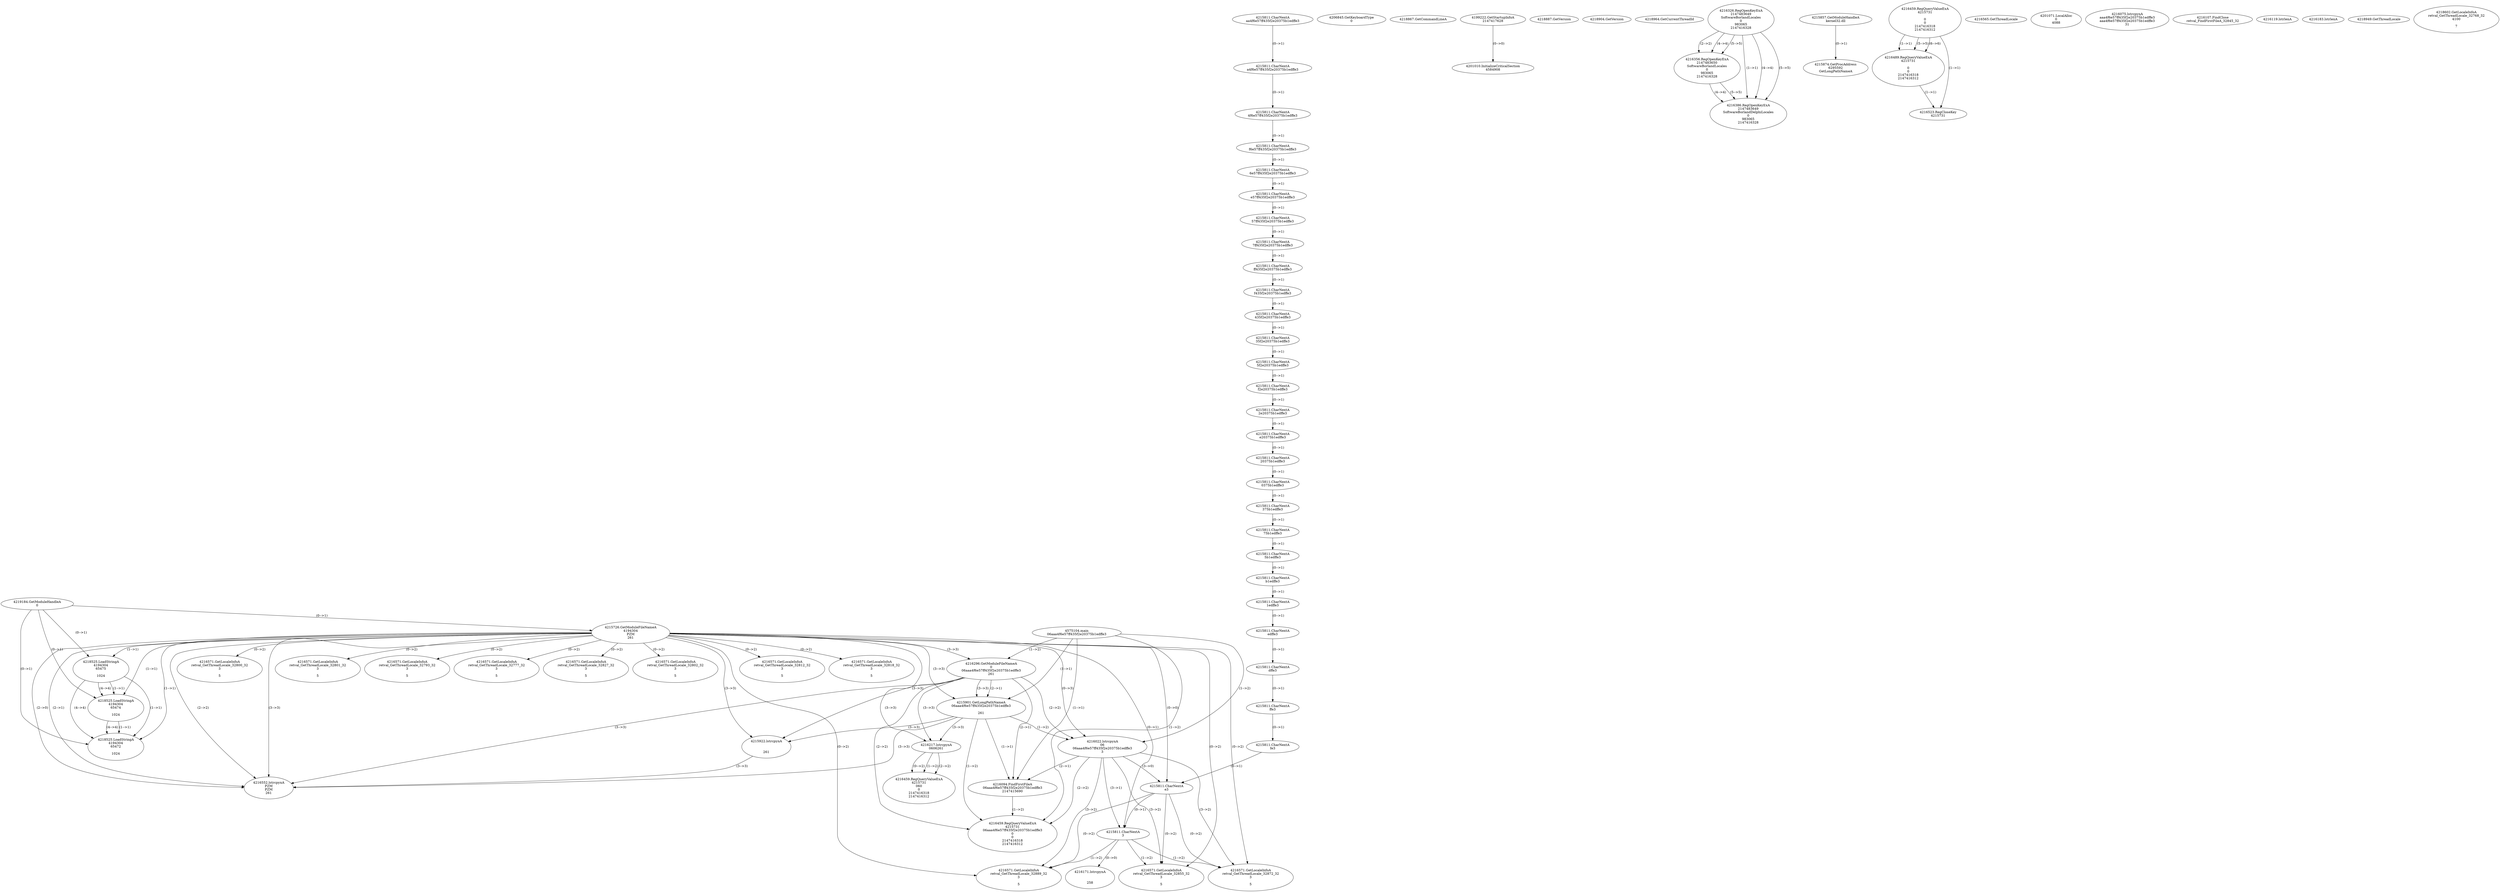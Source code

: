 // Global SCDG with merge call
digraph {
	0 [label="4575104.main
06aaa4f6e57ff435f2e20375b1edffe3"]
	1 [label="4219184.GetModuleHandleA
0"]
	2 [label="4206845.GetKeyboardType
0"]
	3 [label="4218867.GetCommandLineA
"]
	4 [label="4199222.GetStartupInfoA
2147417628"]
	5 [label="4218887.GetVersion
"]
	6 [label="4218904.GetVersion
"]
	7 [label="4218964.GetCurrentThreadId
"]
	8 [label="4215726.GetModuleFileNameA
4194304
PZM
261"]
	1 -> 8 [label="(0-->1)"]
	9 [label="4216296.GetModuleFileNameA
0
06aaa4f6e57ff435f2e20375b1edffe3
261"]
	0 -> 9 [label="(1-->2)"]
	8 -> 9 [label="(3-->3)"]
	10 [label="4216326.RegOpenKeyExA
2147483649
Software\Borland\Locales
0
983065
2147416328"]
	11 [label="4216356.RegOpenKeyExA
2147483650
Software\Borland\Locales
0
983065
2147416328"]
	10 -> 11 [label="(2-->2)"]
	10 -> 11 [label="(4-->4)"]
	10 -> 11 [label="(5-->5)"]
	12 [label="4215857.GetModuleHandleA
kernel32.dll"]
	13 [label="4215874.GetProcAddress
6295592
GetLongPathNameA"]
	12 -> 13 [label="(0-->1)"]
	14 [label="4215901.GetLongPathNameA
06aaa4f6e57ff435f2e20375b1edffe3

261"]
	0 -> 14 [label="(1-->1)"]
	9 -> 14 [label="(2-->1)"]
	8 -> 14 [label="(3-->3)"]
	9 -> 14 [label="(3-->3)"]
	15 [label="4215922.lstrcpynA


261"]
	8 -> 15 [label="(3-->3)"]
	9 -> 15 [label="(3-->3)"]
	14 -> 15 [label="(3-->3)"]
	16 [label="4216459.RegQueryValueExA
4215731

0
0
2147416318
2147416312"]
	17 [label="4216489.RegQueryValueExA
4215731

0
0
2147416318
2147416312"]
	16 -> 17 [label="(1-->1)"]
	16 -> 17 [label="(5-->5)"]
	16 -> 17 [label="(6-->6)"]
	18 [label="4216523.RegCloseKey
4215731"]
	16 -> 18 [label="(1-->1)"]
	17 -> 18 [label="(1-->1)"]
	19 [label="4216552.lstrcpynA
PZM
PZM
261"]
	8 -> 19 [label="(2-->1)"]
	8 -> 19 [label="(2-->2)"]
	8 -> 19 [label="(3-->3)"]
	9 -> 19 [label="(3-->3)"]
	14 -> 19 [label="(3-->3)"]
	15 -> 19 [label="(3-->3)"]
	8 -> 19 [label="(2-->0)"]
	20 [label="4216565.GetThreadLocale
"]
	21 [label="4216571.GetLocaleInfoA
retval_GetThreadLocale_32812_32
3

5"]
	8 -> 21 [label="(0-->2)"]
	22 [label="4218525.LoadStringA
4194304
65475

1024"]
	1 -> 22 [label="(0-->1)"]
	8 -> 22 [label="(1-->1)"]
	23 [label="4201010.InitializeCriticalSection
4584908"]
	4 -> 23 [label="(0-->0)"]
	24 [label="4201071.LocalAlloc
0
4088"]
	25 [label="4216386.RegOpenKeyExA
2147483649
Software\Borland\Delphi\Locales
0
983065
2147416328"]
	10 -> 25 [label="(1-->1)"]
	10 -> 25 [label="(4-->4)"]
	11 -> 25 [label="(4-->4)"]
	10 -> 25 [label="(5-->5)"]
	11 -> 25 [label="(5-->5)"]
	26 [label="4216571.GetLocaleInfoA
retval_GetThreadLocale_32818_32
3

5"]
	8 -> 26 [label="(0-->2)"]
	27 [label="4216022.lstrcpynA
06
06aaa4f6e57ff435f2e20375b1edffe3
3"]
	0 -> 27 [label="(1-->2)"]
	9 -> 27 [label="(2-->2)"]
	14 -> 27 [label="(1-->2)"]
	8 -> 27 [label="(0-->3)"]
	28 [label="4215811.CharNextA
aa4f6e57ff435f2e20375b1edffe3"]
	29 [label="4215811.CharNextA
a4f6e57ff435f2e20375b1edffe3"]
	28 -> 29 [label="(0-->1)"]
	30 [label="4215811.CharNextA
4f6e57ff435f2e20375b1edffe3"]
	29 -> 30 [label="(0-->1)"]
	31 [label="4215811.CharNextA
f6e57ff435f2e20375b1edffe3"]
	30 -> 31 [label="(0-->1)"]
	32 [label="4215811.CharNextA
6e57ff435f2e20375b1edffe3"]
	31 -> 32 [label="(0-->1)"]
	33 [label="4215811.CharNextA
e57ff435f2e20375b1edffe3"]
	32 -> 33 [label="(0-->1)"]
	34 [label="4215811.CharNextA
57ff435f2e20375b1edffe3"]
	33 -> 34 [label="(0-->1)"]
	35 [label="4215811.CharNextA
7ff435f2e20375b1edffe3"]
	34 -> 35 [label="(0-->1)"]
	36 [label="4215811.CharNextA
ff435f2e20375b1edffe3"]
	35 -> 36 [label="(0-->1)"]
	37 [label="4215811.CharNextA
f435f2e20375b1edffe3"]
	36 -> 37 [label="(0-->1)"]
	38 [label="4215811.CharNextA
435f2e20375b1edffe3"]
	37 -> 38 [label="(0-->1)"]
	39 [label="4215811.CharNextA
35f2e20375b1edffe3"]
	38 -> 39 [label="(0-->1)"]
	40 [label="4215811.CharNextA
5f2e20375b1edffe3"]
	39 -> 40 [label="(0-->1)"]
	41 [label="4215811.CharNextA
f2e20375b1edffe3"]
	40 -> 41 [label="(0-->1)"]
	42 [label="4215811.CharNextA
2e20375b1edffe3"]
	41 -> 42 [label="(0-->1)"]
	43 [label="4215811.CharNextA
e20375b1edffe3"]
	42 -> 43 [label="(0-->1)"]
	44 [label="4215811.CharNextA
20375b1edffe3"]
	43 -> 44 [label="(0-->1)"]
	45 [label="4215811.CharNextA
0375b1edffe3"]
	44 -> 45 [label="(0-->1)"]
	46 [label="4215811.CharNextA
375b1edffe3"]
	45 -> 46 [label="(0-->1)"]
	47 [label="4215811.CharNextA
75b1edffe3"]
	46 -> 47 [label="(0-->1)"]
	48 [label="4215811.CharNextA
5b1edffe3"]
	47 -> 48 [label="(0-->1)"]
	49 [label="4215811.CharNextA
b1edffe3"]
	48 -> 49 [label="(0-->1)"]
	50 [label="4215811.CharNextA
1edffe3"]
	49 -> 50 [label="(0-->1)"]
	51 [label="4215811.CharNextA
edffe3"]
	50 -> 51 [label="(0-->1)"]
	52 [label="4215811.CharNextA
dffe3"]
	51 -> 52 [label="(0-->1)"]
	53 [label="4215811.CharNextA
ffe3"]
	52 -> 53 [label="(0-->1)"]
	54 [label="4215811.CharNextA
fe3"]
	53 -> 54 [label="(0-->1)"]
	55 [label="4215811.CharNextA
e3"]
	54 -> 55 [label="(0-->1)"]
	8 -> 55 [label="(0-->0)"]
	27 -> 55 [label="(3-->0)"]
	56 [label="4215811.CharNextA
3"]
	8 -> 56 [label="(0-->1)"]
	27 -> 56 [label="(3-->1)"]
	55 -> 56 [label="(0-->1)"]
	57 [label="4216075.lstrcpynA
aaa4f6e57ff435f2e20375b1edffe3
aaa4f6e57ff435f2e20375b1edffe3
31"]
	58 [label="4216094.FindFirstFileA
06aaa4f6e57ff435f2e20375b1edffe3
2147415690"]
	0 -> 58 [label="(1-->1)"]
	9 -> 58 [label="(2-->1)"]
	14 -> 58 [label="(1-->1)"]
	27 -> 58 [label="(2-->1)"]
	59 [label="4216107.FindClose
retval_FindFirstFileA_32845_32"]
	60 [label="4216119.lstrlenA
"]
	61 [label="4216171.lstrcpynA


258"]
	56 -> 61 [label="(0-->0)"]
	62 [label="4216183.lstrlenA
"]
	63 [label="4216217.lstrcpynA
06\
06\
261"]
	8 -> 63 [label="(3-->3)"]
	9 -> 63 [label="(3-->3)"]
	14 -> 63 [label="(3-->3)"]
	64 [label="4216459.RegQueryValueExA
4215731
06\
0
0
2147416318
2147416312"]
	63 -> 64 [label="(1-->2)"]
	63 -> 64 [label="(2-->2)"]
	63 -> 64 [label="(0-->2)"]
	65 [label="4216571.GetLocaleInfoA
retval_GetThreadLocale_32889_32
3

5"]
	8 -> 65 [label="(0-->2)"]
	27 -> 65 [label="(3-->2)"]
	55 -> 65 [label="(0-->2)"]
	56 -> 65 [label="(1-->2)"]
	66 [label="4216459.RegQueryValueExA
4215731
06aaa4f6e57ff435f2e20375b1edffe3
0
0
2147416318
2147416312"]
	0 -> 66 [label="(1-->2)"]
	9 -> 66 [label="(2-->2)"]
	14 -> 66 [label="(1-->2)"]
	27 -> 66 [label="(2-->2)"]
	58 -> 66 [label="(1-->2)"]
	67 [label="4216571.GetLocaleInfoA
retval_GetThreadLocale_32855_32
3

5"]
	8 -> 67 [label="(0-->2)"]
	27 -> 67 [label="(3-->2)"]
	55 -> 67 [label="(0-->2)"]
	56 -> 67 [label="(1-->2)"]
	68 [label="4218525.LoadStringA
4194304
65474

1024"]
	1 -> 68 [label="(0-->1)"]
	8 -> 68 [label="(1-->1)"]
	22 -> 68 [label="(1-->1)"]
	22 -> 68 [label="(4-->4)"]
	69 [label="4218525.LoadStringA
4194304
65472

1024"]
	1 -> 69 [label="(0-->1)"]
	8 -> 69 [label="(1-->1)"]
	22 -> 69 [label="(1-->1)"]
	68 -> 69 [label="(1-->1)"]
	22 -> 69 [label="(4-->4)"]
	68 -> 69 [label="(4-->4)"]
	70 [label="4216571.GetLocaleInfoA
retval_GetThreadLocale_32800_32
3

5"]
	8 -> 70 [label="(0-->2)"]
	71 [label="4216571.GetLocaleInfoA
retval_GetThreadLocale_32801_32
3

5"]
	8 -> 71 [label="(0-->2)"]
	72 [label="4216571.GetLocaleInfoA
retval_GetThreadLocale_32793_32
3

5"]
	8 -> 72 [label="(0-->2)"]
	73 [label="4216571.GetLocaleInfoA
retval_GetThreadLocale_32777_32
3

5"]
	8 -> 73 [label="(0-->2)"]
	74 [label="4218949.GetThreadLocale
"]
	75 [label="4218602.GetLocaleInfoA
retval_GetThreadLocale_32768_32
4100

7"]
	76 [label="4216571.GetLocaleInfoA
retval_GetThreadLocale_32827_32
3

5"]
	8 -> 76 [label="(0-->2)"]
	77 [label="4216571.GetLocaleInfoA
retval_GetThreadLocale_32872_32
3

5"]
	8 -> 77 [label="(0-->2)"]
	27 -> 77 [label="(3-->2)"]
	55 -> 77 [label="(0-->2)"]
	56 -> 77 [label="(1-->2)"]
	78 [label="4216571.GetLocaleInfoA
retval_GetThreadLocale_32802_32
3

5"]
	8 -> 78 [label="(0-->2)"]
}
